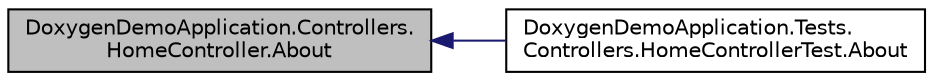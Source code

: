 digraph "DoxygenDemoApplication.Controllers.HomeController.About"
{
  edge [fontname="Helvetica",fontsize="10",labelfontname="Helvetica",labelfontsize="10"];
  node [fontname="Helvetica",fontsize="10",shape=record];
  rankdir="LR";
  Node1 [label="DoxygenDemoApplication.Controllers.\lHomeController.About",height=0.2,width=0.4,color="black", fillcolor="grey75", style="filled", fontcolor="black"];
  Node1 -> Node2 [dir="back",color="midnightblue",fontsize="10",style="solid",fontname="Helvetica"];
  Node2 [label="DoxygenDemoApplication.Tests.\lControllers.HomeControllerTest.About",height=0.2,width=0.4,color="black", fillcolor="white", style="filled",URL="$class_doxygen_demo_application_1_1_tests_1_1_controllers_1_1_home_controller_test.html#a49e01d0f8582dc219e914dfe71b05a6c"];
}
